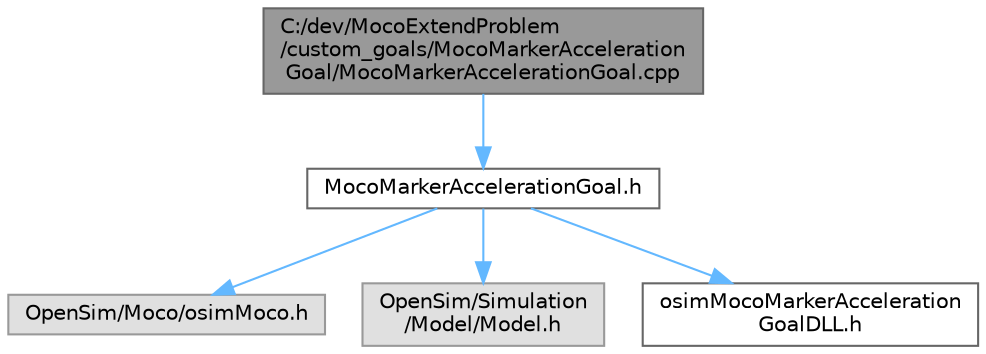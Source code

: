 digraph "C:/dev/MocoExtendProblem/custom_goals/MocoMarkerAccelerationGoal/MocoMarkerAccelerationGoal.cpp"
{
 // LATEX_PDF_SIZE
  bgcolor="transparent";
  edge [fontname=Helvetica,fontsize=10,labelfontname=Helvetica,labelfontsize=10];
  node [fontname=Helvetica,fontsize=10,shape=box,height=0.2,width=0.4];
  Node1 [id="Node000001",label="C:/dev/MocoExtendProblem\l/custom_goals/MocoMarkerAcceleration\lGoal/MocoMarkerAccelerationGoal.cpp",height=0.2,width=0.4,color="gray40", fillcolor="grey60", style="filled", fontcolor="black",tooltip=" "];
  Node1 -> Node2 [id="edge1_Node000001_Node000002",color="steelblue1",style="solid",tooltip=" "];
  Node2 [id="Node000002",label="MocoMarkerAccelerationGoal.h",height=0.2,width=0.4,color="grey40", fillcolor="white", style="filled",URL="$_moco_marker_acceleration_goal_2_moco_marker_acceleration_goal_8h.html",tooltip=" "];
  Node2 -> Node3 [id="edge2_Node000002_Node000003",color="steelblue1",style="solid",tooltip=" "];
  Node3 [id="Node000003",label="OpenSim/Moco/osimMoco.h",height=0.2,width=0.4,color="grey60", fillcolor="#E0E0E0", style="filled",tooltip=" "];
  Node2 -> Node4 [id="edge3_Node000002_Node000004",color="steelblue1",style="solid",tooltip=" "];
  Node4 [id="Node000004",label="OpenSim/Simulation\l/Model/Model.h",height=0.2,width=0.4,color="grey60", fillcolor="#E0E0E0", style="filled",tooltip=" "];
  Node2 -> Node5 [id="edge4_Node000002_Node000005",color="steelblue1",style="solid",tooltip=" "];
  Node5 [id="Node000005",label="osimMocoMarkerAcceleration\lGoalDLL.h",height=0.2,width=0.4,color="grey40", fillcolor="white", style="filled",URL="$_moco_marker_acceleration_goal_2osim_moco_marker_acceleration_goal_d_l_l_8h.html",tooltip=" "];
}
